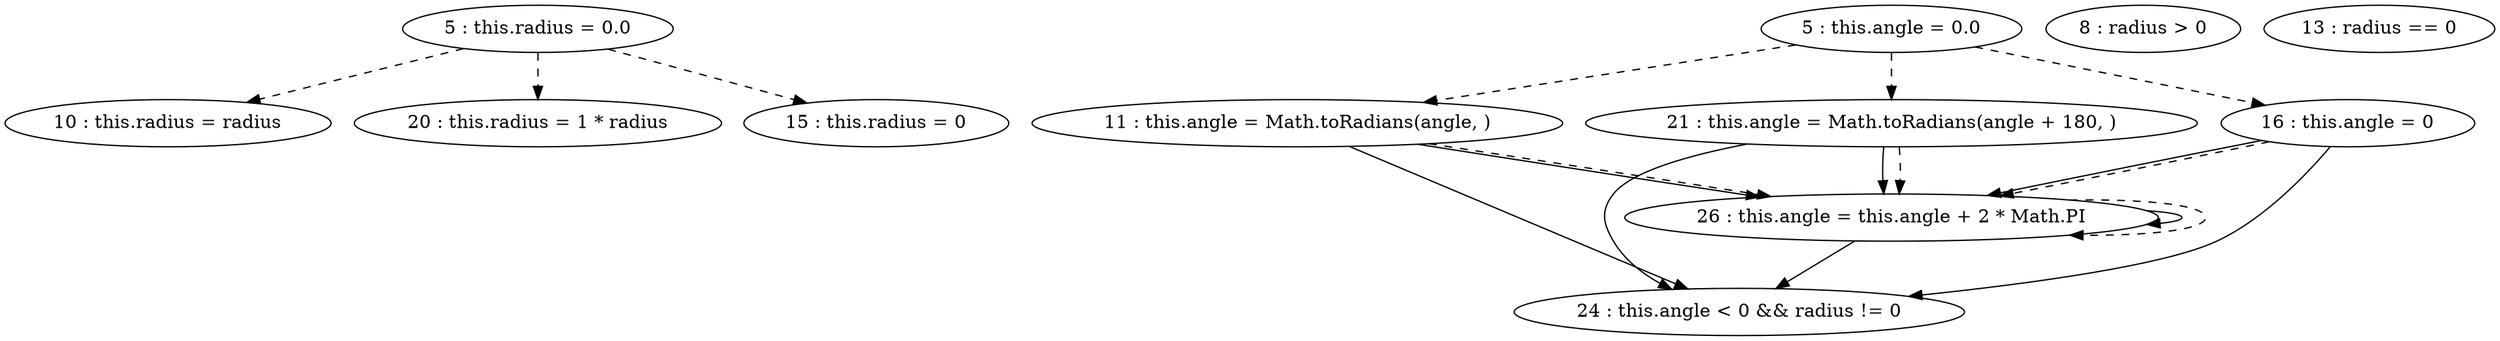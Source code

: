digraph G {
"5 : this.radius = 0.0"
"5 : this.radius = 0.0" -> "10 : this.radius = radius" [style=dashed]
"5 : this.radius = 0.0" -> "20 : this.radius = 1 * radius" [style=dashed]
"5 : this.radius = 0.0" -> "15 : this.radius = 0" [style=dashed]
"5 : this.angle = 0.0"
"5 : this.angle = 0.0" -> "11 : this.angle = Math.toRadians(angle, )" [style=dashed]
"5 : this.angle = 0.0" -> "21 : this.angle = Math.toRadians(angle + 180, )" [style=dashed]
"5 : this.angle = 0.0" -> "16 : this.angle = 0" [style=dashed]
"8 : radius > 0"
"10 : this.radius = radius"
"11 : this.angle = Math.toRadians(angle, )"
"11 : this.angle = Math.toRadians(angle, )" -> "24 : this.angle < 0 && radius != 0"
"11 : this.angle = Math.toRadians(angle, )" -> "26 : this.angle = this.angle + 2 * Math.PI"
"11 : this.angle = Math.toRadians(angle, )" -> "26 : this.angle = this.angle + 2 * Math.PI" [style=dashed]
"13 : radius == 0"
"15 : this.radius = 0"
"16 : this.angle = 0"
"16 : this.angle = 0" -> "24 : this.angle < 0 && radius != 0"
"16 : this.angle = 0" -> "26 : this.angle = this.angle + 2 * Math.PI"
"16 : this.angle = 0" -> "26 : this.angle = this.angle + 2 * Math.PI" [style=dashed]
"20 : this.radius = 1 * radius"
"21 : this.angle = Math.toRadians(angle + 180, )"
"21 : this.angle = Math.toRadians(angle + 180, )" -> "24 : this.angle < 0 && radius != 0"
"21 : this.angle = Math.toRadians(angle + 180, )" -> "26 : this.angle = this.angle + 2 * Math.PI"
"21 : this.angle = Math.toRadians(angle + 180, )" -> "26 : this.angle = this.angle + 2 * Math.PI" [style=dashed]
"24 : this.angle < 0 && radius != 0"
"26 : this.angle = this.angle + 2 * Math.PI"
"26 : this.angle = this.angle + 2 * Math.PI" -> "24 : this.angle < 0 && radius != 0"
"26 : this.angle = this.angle + 2 * Math.PI" -> "26 : this.angle = this.angle + 2 * Math.PI"
"26 : this.angle = this.angle + 2 * Math.PI" -> "26 : this.angle = this.angle + 2 * Math.PI" [style=dashed]
"24 : this.angle < 0 && radius != 0"
}